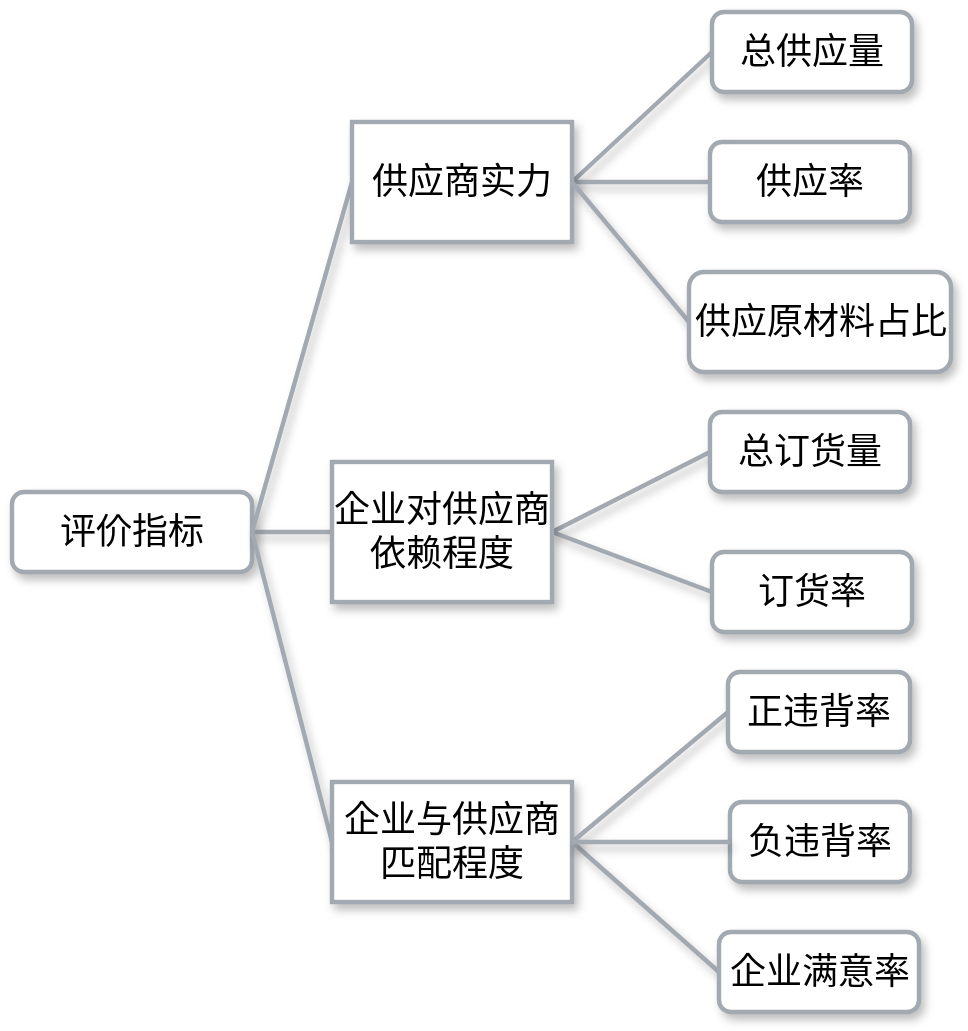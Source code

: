 <mxfile version="15.1.4" type="github">
  <diagram id="C5RBs43oDa-KdzZeNtuy" name="Page-1">
    <mxGraphModel dx="990" dy="579" grid="1" gridSize="10" guides="1" tooltips="1" connect="1" arrows="1" fold="1" page="1" pageScale="1" pageWidth="827" pageHeight="1169" math="0" shadow="0">
      <root>
        <mxCell id="WIyWlLk6GJQsqaUBKTNV-0" />
        <mxCell id="WIyWlLk6GJQsqaUBKTNV-1" parent="WIyWlLk6GJQsqaUBKTNV-0" />
        <mxCell id="WIyWlLk6GJQsqaUBKTNV-3" value="&lt;span style=&quot;font-size: 18px&quot;&gt;评价指标&lt;/span&gt;" style="rounded=1;whiteSpace=wrap;html=1;fontSize=12;glass=0;strokeWidth=2.2;shadow=1;strokeColor=#A2A9B1;" parent="WIyWlLk6GJQsqaUBKTNV-1" vertex="1">
          <mxGeometry x="80" y="280" width="120" height="40" as="geometry" />
        </mxCell>
        <mxCell id="oPw_4JtilTDAKxZMYBcZ-12" value="" style="endArrow=none;html=1;exitX=1;exitY=0.5;exitDx=0;exitDy=0;strokeColor=#A2A9B1;shadow=1;strokeWidth=2.2;entryX=0;entryY=0.5;entryDx=0;entryDy=0;" parent="WIyWlLk6GJQsqaUBKTNV-1" source="oPw_4JtilTDAKxZMYBcZ-33" target="chU1rL-go9fCWPyvqsfP-4" edge="1">
          <mxGeometry width="50" height="50" relative="1" as="geometry">
            <mxPoint x="370" y="210" as="sourcePoint" />
            <mxPoint x="430" y="110" as="targetPoint" />
          </mxGeometry>
        </mxCell>
        <mxCell id="oPw_4JtilTDAKxZMYBcZ-15" value="" style="endArrow=none;html=1;exitX=1;exitY=0.5;exitDx=0;exitDy=0;strokeColor=#A2A9B1;shadow=1;strokeWidth=2.2;entryX=0;entryY=0.5;entryDx=0;entryDy=0;" parent="WIyWlLk6GJQsqaUBKTNV-1" source="oPw_4JtilTDAKxZMYBcZ-33" target="chU1rL-go9fCWPyvqsfP-5" edge="1">
          <mxGeometry width="50" height="50" relative="1" as="geometry">
            <mxPoint x="370" y="210" as="sourcePoint" />
            <mxPoint x="430" y="180" as="targetPoint" />
          </mxGeometry>
        </mxCell>
        <mxCell id="oPw_4JtilTDAKxZMYBcZ-16" value="" style="endArrow=none;html=1;exitX=1;exitY=0.5;exitDx=0;exitDy=0;entryX=0;entryY=0.5;entryDx=0;entryDy=0;strokeColor=#A2A9B1;shadow=1;strokeWidth=2.2;" parent="WIyWlLk6GJQsqaUBKTNV-1" source="WIyWlLk6GJQsqaUBKTNV-3" target="oPw_4JtilTDAKxZMYBcZ-33" edge="1">
          <mxGeometry width="50" height="50" relative="1" as="geometry">
            <mxPoint x="220" y="280" as="sourcePoint" />
            <mxPoint x="250" y="220" as="targetPoint" />
          </mxGeometry>
        </mxCell>
        <mxCell id="oPw_4JtilTDAKxZMYBcZ-18" value="" style="endArrow=none;html=1;entryX=0;entryY=0.5;entryDx=0;entryDy=0;exitX=1;exitY=0.5;exitDx=0;exitDy=0;strokeColor=#A2A9B1;shadow=1;strokeWidth=2.2;" parent="WIyWlLk6GJQsqaUBKTNV-1" source="WIyWlLk6GJQsqaUBKTNV-3" target="oPw_4JtilTDAKxZMYBcZ-34" edge="1">
          <mxGeometry width="50" height="50" relative="1" as="geometry">
            <mxPoint x="220" y="360" as="sourcePoint" />
            <mxPoint x="270" y="390" as="targetPoint" />
          </mxGeometry>
        </mxCell>
        <mxCell id="oPw_4JtilTDAKxZMYBcZ-20" value="" style="endArrow=none;html=1;exitX=1;exitY=0.5;exitDx=0;exitDy=0;strokeColor=#A2A9B1;shadow=1;strokeWidth=2.2;entryX=0;entryY=0.5;entryDx=0;entryDy=0;" parent="WIyWlLk6GJQsqaUBKTNV-1" source="oPw_4JtilTDAKxZMYBcZ-34" target="chU1rL-go9fCWPyvqsfP-11" edge="1">
          <mxGeometry width="50" height="50" relative="1" as="geometry">
            <mxPoint x="370" y="390" as="sourcePoint" />
            <mxPoint x="410" y="410" as="targetPoint" />
          </mxGeometry>
        </mxCell>
        <mxCell id="oPw_4JtilTDAKxZMYBcZ-22" value="" style="endArrow=none;html=1;exitX=1;exitY=0.5;exitDx=0;exitDy=0;strokeColor=#A2A9B1;shadow=1;strokeWidth=2.2;entryX=0;entryY=0.5;entryDx=0;entryDy=0;" parent="WIyWlLk6GJQsqaUBKTNV-1" source="oPw_4JtilTDAKxZMYBcZ-34" target="chU1rL-go9fCWPyvqsfP-12" edge="1">
          <mxGeometry width="50" height="50" relative="1" as="geometry">
            <mxPoint x="370" y="390" as="sourcePoint" />
            <mxPoint x="440" y="490" as="targetPoint" />
          </mxGeometry>
        </mxCell>
        <mxCell id="oPw_4JtilTDAKxZMYBcZ-33" value="&lt;span style=&quot;font-size: 18px&quot;&gt;企业对供应商依赖程度&lt;/span&gt;" style="rounded=0;whiteSpace=wrap;html=1;strokeColor=#A2A9B1;shadow=1;strokeWidth=2.2;" parent="WIyWlLk6GJQsqaUBKTNV-1" vertex="1">
          <mxGeometry x="240" y="265" width="110" height="70" as="geometry" />
        </mxCell>
        <mxCell id="oPw_4JtilTDAKxZMYBcZ-34" value="&lt;span style=&quot;font-size: 18px&quot;&gt;供应商实力&lt;/span&gt;" style="rounded=0;whiteSpace=wrap;html=1;strokeColor=#A2A9B1;shadow=1;strokeWidth=2.2;" parent="WIyWlLk6GJQsqaUBKTNV-1" vertex="1">
          <mxGeometry x="250" y="95" width="110" height="60" as="geometry" />
        </mxCell>
        <mxCell id="chU1rL-go9fCWPyvqsfP-1" value="" style="endArrow=none;html=1;exitX=1;exitY=0.5;exitDx=0;exitDy=0;shadow=1;entryX=0;entryY=0.5;entryDx=0;entryDy=0;strokeWidth=2.2;strokeColor=#A2A9B1;" parent="WIyWlLk6GJQsqaUBKTNV-1" source="WIyWlLk6GJQsqaUBKTNV-3" target="chU1rL-go9fCWPyvqsfP-2" edge="1">
          <mxGeometry width="50" height="50" relative="1" as="geometry">
            <mxPoint x="440" y="310" as="sourcePoint" />
            <mxPoint x="250" y="300" as="targetPoint" />
          </mxGeometry>
        </mxCell>
        <mxCell id="chU1rL-go9fCWPyvqsfP-2" value="&lt;span style=&quot;font-size: 18px&quot;&gt;企业与供应商匹配程度&lt;/span&gt;" style="rounded=0;whiteSpace=wrap;html=1;shadow=1;strokeColor=#A2A9B1;strokeWidth=2.2;" parent="WIyWlLk6GJQsqaUBKTNV-1" vertex="1">
          <mxGeometry x="240" y="425" width="120" height="60" as="geometry" />
        </mxCell>
        <mxCell id="chU1rL-go9fCWPyvqsfP-4" value="&lt;span style=&quot;font-size: 18px&quot;&gt;总订货量&lt;/span&gt;" style="rounded=1;whiteSpace=wrap;html=1;shadow=1;strokeColor=#A2A9B1;strokeWidth=2.2;" parent="WIyWlLk6GJQsqaUBKTNV-1" vertex="1">
          <mxGeometry x="429" y="240" width="100" height="40" as="geometry" />
        </mxCell>
        <mxCell id="chU1rL-go9fCWPyvqsfP-5" value="&lt;span style=&quot;font-size: 18px&quot;&gt;订货率&lt;/span&gt;" style="rounded=1;whiteSpace=wrap;html=1;shadow=1;strokeColor=#A2A9B1;strokeWidth=2.2;" parent="WIyWlLk6GJQsqaUBKTNV-1" vertex="1">
          <mxGeometry x="430" y="310" width="100" height="40" as="geometry" />
        </mxCell>
        <mxCell id="chU1rL-go9fCWPyvqsfP-7" value="" style="endArrow=none;html=1;exitX=1;exitY=0.5;exitDx=0;exitDy=0;strokeColor=#A2A9B1;shadow=1;strokeWidth=2.2;entryX=0;entryY=0.5;entryDx=0;entryDy=0;" parent="WIyWlLk6GJQsqaUBKTNV-1" source="chU1rL-go9fCWPyvqsfP-2" target="chU1rL-go9fCWPyvqsfP-8" edge="1">
          <mxGeometry width="50" height="50" relative="1" as="geometry">
            <mxPoint x="375" y="295" as="sourcePoint" />
            <mxPoint x="435" y="260" as="targetPoint" />
          </mxGeometry>
        </mxCell>
        <mxCell id="chU1rL-go9fCWPyvqsfP-8" value="&lt;span style=&quot;font-size: 18px&quot;&gt;企业满意率&lt;/span&gt;" style="rounded=1;whiteSpace=wrap;html=1;shadow=1;strokeColor=#A2A9B1;strokeWidth=2.2;" parent="WIyWlLk6GJQsqaUBKTNV-1" vertex="1">
          <mxGeometry x="433.5" y="500" width="100" height="40" as="geometry" />
        </mxCell>
        <mxCell id="chU1rL-go9fCWPyvqsfP-9" value="" style="endArrow=none;html=1;strokeColor=#A2A9B1;shadow=1;strokeWidth=2.2;entryX=0;entryY=0.5;entryDx=0;entryDy=0;exitX=1;exitY=0.5;exitDx=0;exitDy=0;" parent="WIyWlLk6GJQsqaUBKTNV-1" source="chU1rL-go9fCWPyvqsfP-2" target="50m3c0osAMz9IsWS21Y4-0" edge="1">
          <mxGeometry width="50" height="50" relative="1" as="geometry">
            <mxPoint x="410" y="330" as="sourcePoint" />
            <mxPoint x="435" y="450" as="targetPoint" />
          </mxGeometry>
        </mxCell>
        <mxCell id="chU1rL-go9fCWPyvqsfP-11" value="&lt;span style=&quot;font-size: 18px&quot;&gt;总供应量&lt;/span&gt;" style="rounded=1;whiteSpace=wrap;html=1;shadow=1;strokeColor=#A2A9B1;strokeWidth=2.2;" parent="WIyWlLk6GJQsqaUBKTNV-1" vertex="1">
          <mxGeometry x="430" y="40" width="100" height="40" as="geometry" />
        </mxCell>
        <mxCell id="chU1rL-go9fCWPyvqsfP-12" value="&lt;span style=&quot;font-size: 18px&quot;&gt;供应率&lt;/span&gt;" style="rounded=1;whiteSpace=wrap;html=1;shadow=1;strokeColor=#A2A9B1;strokeWidth=2.2;" parent="WIyWlLk6GJQsqaUBKTNV-1" vertex="1">
          <mxGeometry x="429" y="105" width="100" height="40" as="geometry" />
        </mxCell>
        <mxCell id="chU1rL-go9fCWPyvqsfP-14" style="edgeStyle=orthogonalEdgeStyle;rounded=0;orthogonalLoop=1;jettySize=auto;html=1;exitX=0.5;exitY=1;exitDx=0;exitDy=0;shadow=1;strokeColor=#A2A9B1;strokeWidth=2.2;" parent="WIyWlLk6GJQsqaUBKTNV-1" source="chU1rL-go9fCWPyvqsfP-11" target="chU1rL-go9fCWPyvqsfP-11" edge="1">
          <mxGeometry relative="1" as="geometry" />
        </mxCell>
        <mxCell id="chU1rL-go9fCWPyvqsfP-15" value="" style="endArrow=none;html=1;shadow=1;strokeColor=#A2A9B1;strokeWidth=2.2;exitX=1;exitY=0.5;exitDx=0;exitDy=0;entryX=0;entryY=0.5;entryDx=0;entryDy=0;" parent="WIyWlLk6GJQsqaUBKTNV-1" source="oPw_4JtilTDAKxZMYBcZ-34" target="chU1rL-go9fCWPyvqsfP-16" edge="1">
          <mxGeometry width="50" height="50" relative="1" as="geometry">
            <mxPoint x="430" y="380" as="sourcePoint" />
            <mxPoint x="420" y="350" as="targetPoint" />
          </mxGeometry>
        </mxCell>
        <mxCell id="chU1rL-go9fCWPyvqsfP-16" value="&lt;span style=&quot;font-size: 18px&quot;&gt;供应原材料占比&lt;/span&gt;" style="rounded=1;whiteSpace=wrap;html=1;shadow=1;strokeColor=#A2A9B1;strokeWidth=2.2;" parent="WIyWlLk6GJQsqaUBKTNV-1" vertex="1">
          <mxGeometry x="418.5" y="170" width="131" height="50" as="geometry" />
        </mxCell>
        <mxCell id="50m3c0osAMz9IsWS21Y4-0" value="&lt;span style=&quot;font-size: 18px&quot;&gt;正违背率&lt;/span&gt;" style="rounded=1;whiteSpace=wrap;html=1;strokeColor=#A2A9B1;shadow=1;strokeWidth=2.2;" vertex="1" parent="WIyWlLk6GJQsqaUBKTNV-1">
          <mxGeometry x="438" y="370" width="91" height="40" as="geometry" />
        </mxCell>
        <mxCell id="50m3c0osAMz9IsWS21Y4-1" value="&lt;span style=&quot;font-size: 18px&quot;&gt;负违背率&lt;/span&gt;" style="rounded=1;whiteSpace=wrap;html=1;strokeColor=#A2A9B1;shadow=1;strokeWidth=2.2;" vertex="1" parent="WIyWlLk6GJQsqaUBKTNV-1">
          <mxGeometry x="439" y="435" width="90" height="40" as="geometry" />
        </mxCell>
        <mxCell id="50m3c0osAMz9IsWS21Y4-3" value="" style="endArrow=none;html=1;entryX=0;entryY=0.5;entryDx=0;entryDy=0;exitX=1;exitY=0.5;exitDx=0;exitDy=0;strokeColor=#A2A9B1;shadow=1;strokeWidth=2.2;" edge="1" parent="WIyWlLk6GJQsqaUBKTNV-1" source="chU1rL-go9fCWPyvqsfP-2" target="50m3c0osAMz9IsWS21Y4-1">
          <mxGeometry width="50" height="50" relative="1" as="geometry">
            <mxPoint x="364" y="440" as="sourcePoint" />
            <mxPoint x="414" y="390" as="targetPoint" />
          </mxGeometry>
        </mxCell>
      </root>
    </mxGraphModel>
  </diagram>
</mxfile>
